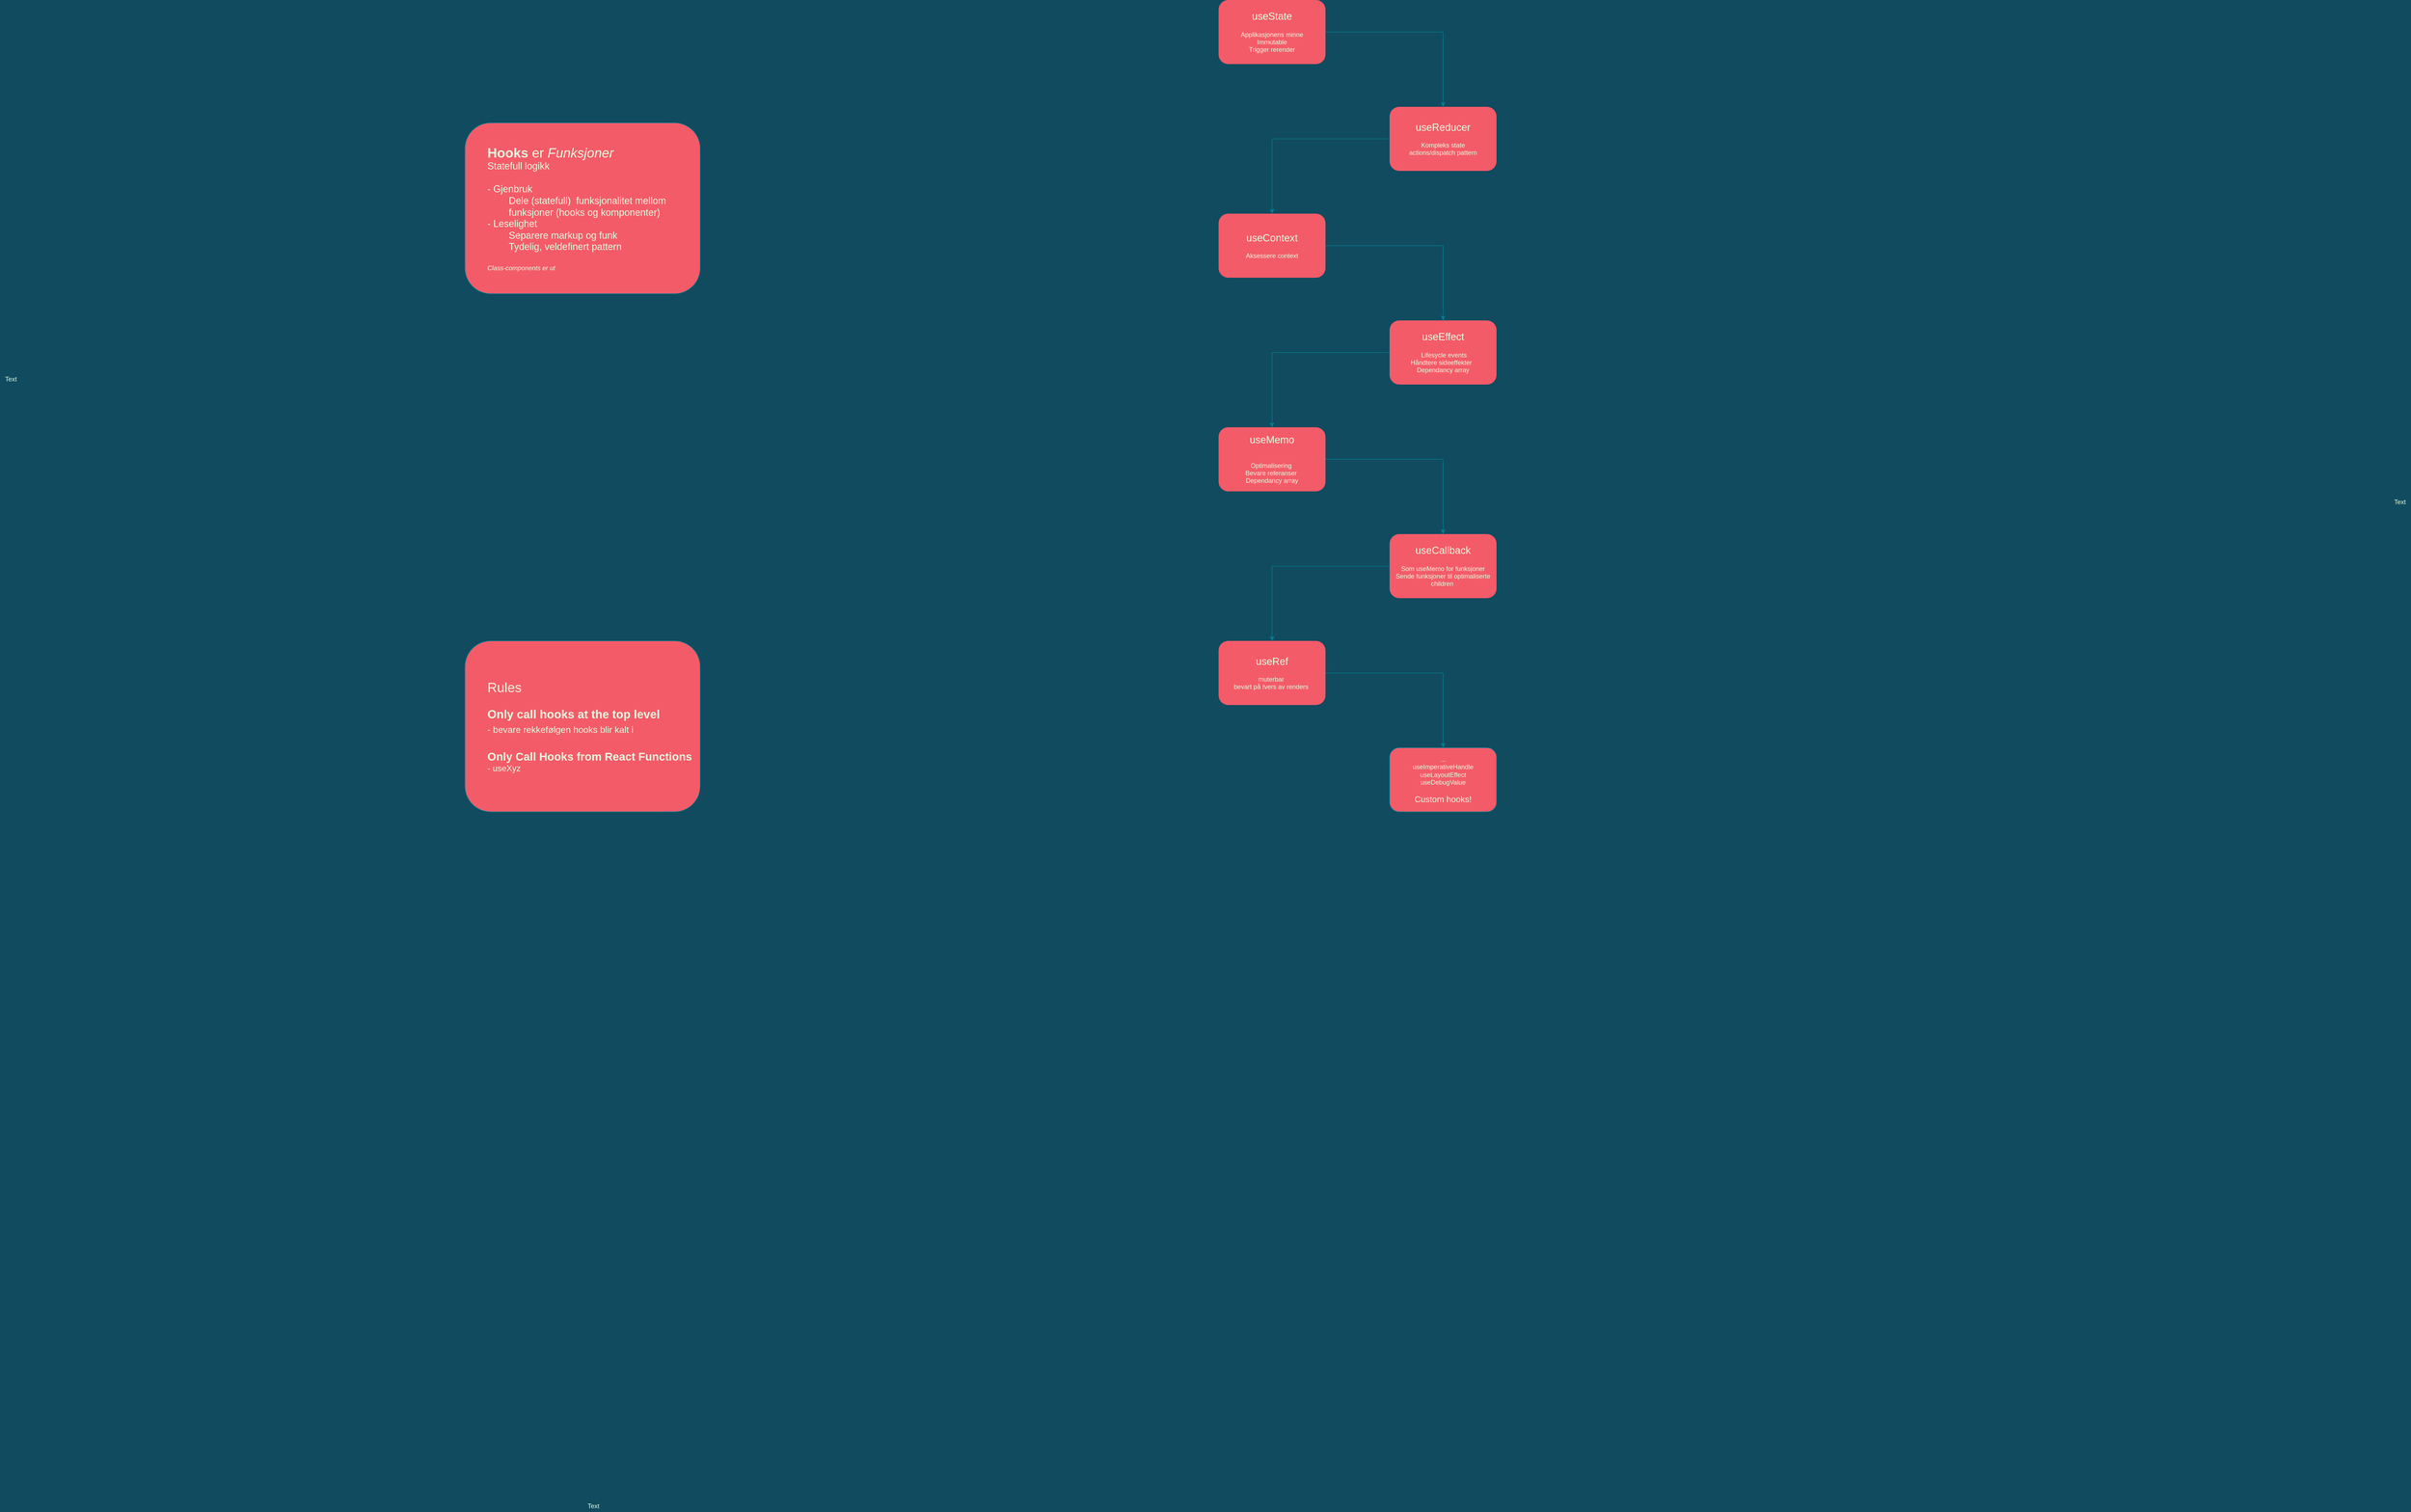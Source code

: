 <mxfile version="13.10.9" type="github">
  <diagram id="prtHgNgQTEPvFCAcTncT" name="Page-1">
    <mxGraphModel dx="2995" dy="2843" grid="1" gridSize="10" guides="1" tooltips="1" connect="1" arrows="1" fold="1" page="1" pageScale="1" pageWidth="4681" pageHeight="3300" background="#114B5F" math="0" shadow="0">
      <root>
        <mxCell id="0" />
        <mxCell id="1" parent="0" />
        <mxCell id="70Aoskz2j759LiOCqX9b-44" value="" style="group;fontColor=#E4FDE1;" vertex="1" connectable="0" parent="1">
          <mxGeometry x="2320" y="260" width="520" height="1380" as="geometry" />
        </mxCell>
        <mxCell id="70Aoskz2j759LiOCqX9b-40" value="" style="group;fontColor=#E4FDE1;" vertex="1" connectable="0" parent="70Aoskz2j759LiOCqX9b-44">
          <mxGeometry y="260" width="520" height="1120" as="geometry" />
        </mxCell>
        <mxCell id="70Aoskz2j759LiOCqX9b-2" value="&lt;font&gt;&lt;span style=&quot;font-size: 19px&quot;&gt;useContext&lt;/span&gt;&lt;br&gt;&lt;br&gt;Aksessere context&lt;br&gt;&lt;/font&gt;" style="rounded=1;whiteSpace=wrap;html=1;fillColor=#F45B69;strokeColor=none;fontColor=#E4FDE1;" vertex="1" parent="70Aoskz2j759LiOCqX9b-40">
          <mxGeometry width="200" height="120" as="geometry" />
        </mxCell>
        <mxCell id="70Aoskz2j759LiOCqX9b-19" value="&lt;font&gt;&lt;font style=&quot;font-size: 19px&quot;&gt;useMemo&lt;br&gt;&lt;/font&gt;&lt;br&gt;&lt;br&gt;Optimalisering&amp;nbsp;&lt;br&gt;Bevare referanser&amp;nbsp;&lt;br&gt;&lt;span style=&quot;font-family: &amp;#34;helvetica&amp;#34;&quot;&gt;Dependancy array&lt;/span&gt;&lt;br&gt;&lt;/font&gt;" style="whiteSpace=wrap;html=1;rounded=1;fillColor=#F45B69;strokeColor=none;fontColor=#E4FDE1;" vertex="1" parent="70Aoskz2j759LiOCqX9b-40">
          <mxGeometry y="400" width="200" height="120" as="geometry" />
        </mxCell>
        <mxCell id="70Aoskz2j759LiOCqX9b-23" value="&lt;font style=&quot;font-size: 19px&quot;&gt;useRef&lt;/font&gt;&lt;br&gt;&lt;br&gt;muterbar&amp;nbsp;&lt;br&gt;bevart på tvers av renders&amp;nbsp;" style="whiteSpace=wrap;html=1;rounded=1;fillColor=#F45B69;fontColor=#E4FDE1;strokeColor=none;" vertex="1" parent="70Aoskz2j759LiOCqX9b-40">
          <mxGeometry y="800" width="200" height="120" as="geometry" />
        </mxCell>
        <mxCell id="70Aoskz2j759LiOCqX9b-53" value="" style="group" vertex="1" connectable="0" parent="70Aoskz2j759LiOCqX9b-40">
          <mxGeometry x="320" y="200" width="200" height="920" as="geometry" />
        </mxCell>
        <mxCell id="70Aoskz2j759LiOCqX9b-15" value="&lt;span style=&quot;font-family: &amp;#34;helvetica&amp;#34; ; font-size: 19px ; font-style: normal ; font-weight: 400 ; letter-spacing: normal ; text-align: center ; text-indent: 0px ; text-transform: none ; word-spacing: 0px ; display: inline ; float: none&quot;&gt;useEffect&lt;br&gt;&lt;/span&gt;&lt;br style=&quot;font-family: &amp;#34;helvetica&amp;#34; ; font-size: 19px ; font-style: normal ; font-weight: 400 ; letter-spacing: normal ; text-align: center ; text-indent: 0px ; text-transform: none ; word-spacing: 0px&quot;&gt;&lt;span style=&quot;font-family: &amp;#34;helvetica&amp;#34; ; font-style: normal ; font-weight: 400 ; letter-spacing: normal ; text-align: center ; text-indent: 0px ; text-transform: none ; word-spacing: 0px ; font-size: 12px&quot;&gt;&amp;nbsp;Lifesycle events&lt;br&gt;Håndtere sideeffekter&amp;nbsp;&amp;nbsp;&lt;br&gt;Dependancy array&lt;br&gt;&lt;/span&gt;" style="whiteSpace=wrap;html=1;rounded=1;fillColor=#F45B69;strokeColor=none;labelBackgroundColor=none;fontColor=#E4FDE1;" vertex="1" parent="70Aoskz2j759LiOCqX9b-53">
          <mxGeometry width="200" height="120" as="geometry" />
        </mxCell>
        <mxCell id="70Aoskz2j759LiOCqX9b-16" value="" style="edgeStyle=orthogonalEdgeStyle;rounded=0;orthogonalLoop=1;jettySize=auto;html=1;strokeColor=#028090;labelBackgroundColor=#114B5F;fontColor=#E4FDE1;" edge="1" parent="70Aoskz2j759LiOCqX9b-53" source="70Aoskz2j759LiOCqX9b-2" target="70Aoskz2j759LiOCqX9b-15">
          <mxGeometry relative="1" as="geometry" />
        </mxCell>
        <mxCell id="70Aoskz2j759LiOCqX9b-20" value="" style="edgeStyle=orthogonalEdgeStyle;rounded=0;orthogonalLoop=1;jettySize=auto;html=1;strokeColor=#028090;labelBackgroundColor=#114B5F;fontColor=#E4FDE1;" edge="1" parent="70Aoskz2j759LiOCqX9b-53" source="70Aoskz2j759LiOCqX9b-15" target="70Aoskz2j759LiOCqX9b-19">
          <mxGeometry relative="1" as="geometry" />
        </mxCell>
        <mxCell id="70Aoskz2j759LiOCqX9b-21" value="&lt;font style=&quot;font-size: 19px&quot;&gt;useCallback&lt;br&gt;&lt;/font&gt;&lt;br&gt;Som useMemo for funksjoner&lt;br&gt;Sende funksjoner til optimaliserte children&amp;nbsp;" style="whiteSpace=wrap;html=1;rounded=1;fillColor=#F45B69;strokeColor=none;fontColor=#E4FDE1;" vertex="1" parent="70Aoskz2j759LiOCqX9b-53">
          <mxGeometry y="400" width="200" height="120" as="geometry" />
        </mxCell>
        <mxCell id="70Aoskz2j759LiOCqX9b-22" value="" style="edgeStyle=orthogonalEdgeStyle;rounded=0;orthogonalLoop=1;jettySize=auto;html=1;fontSize=19;strokeColor=#028090;labelBackgroundColor=#114B5F;fontColor=#E4FDE1;" edge="1" parent="70Aoskz2j759LiOCqX9b-53" source="70Aoskz2j759LiOCqX9b-19" target="70Aoskz2j759LiOCqX9b-21">
          <mxGeometry relative="1" as="geometry" />
        </mxCell>
        <mxCell id="70Aoskz2j759LiOCqX9b-24" value="" style="edgeStyle=orthogonalEdgeStyle;rounded=0;orthogonalLoop=1;jettySize=auto;html=1;fontSize=19;strokeColor=#028090;labelBackgroundColor=#114B5F;fontColor=#E4FDE1;" edge="1" parent="70Aoskz2j759LiOCqX9b-53" source="70Aoskz2j759LiOCqX9b-21" target="70Aoskz2j759LiOCqX9b-23">
          <mxGeometry relative="1" as="geometry" />
        </mxCell>
        <mxCell id="70Aoskz2j759LiOCqX9b-25" value="...&lt;br&gt;useImperativeHandle&lt;br&gt;useLayoutEffect&lt;br&gt;useDebugValue&lt;br&gt;&lt;br&gt;&lt;font style=&quot;font-size: 16px&quot;&gt;Custom hooks!&lt;/font&gt;" style="whiteSpace=wrap;html=1;rounded=1;strokeColor=#028090;fillColor=#F45B69;fontColor=#E4FDE1;" vertex="1" parent="70Aoskz2j759LiOCqX9b-53">
          <mxGeometry y="800" width="200" height="120" as="geometry" />
        </mxCell>
        <mxCell id="70Aoskz2j759LiOCqX9b-26" value="" style="edgeStyle=orthogonalEdgeStyle;rounded=0;orthogonalLoop=1;jettySize=auto;html=1;fontSize=19;strokeColor=#028090;labelBackgroundColor=#114B5F;fontColor=#E4FDE1;" edge="1" parent="70Aoskz2j759LiOCqX9b-53" source="70Aoskz2j759LiOCqX9b-23" target="70Aoskz2j759LiOCqX9b-25">
          <mxGeometry relative="1" as="geometry" />
        </mxCell>
        <mxCell id="70Aoskz2j759LiOCqX9b-47" value="&lt;font style=&quot;font-size: 19px&quot;&gt;useReducer&lt;br&gt;&lt;/font&gt;&lt;br&gt;Kompleks state&lt;br&gt;actions/dispatch pattern" style="whiteSpace=wrap;html=1;rounded=1;fontColor=#E4FDE1;strokeColor=none;fillColor=#F45B69;" vertex="1" parent="70Aoskz2j759LiOCqX9b-44">
          <mxGeometry x="320" y="60" width="200" height="120" as="geometry" />
        </mxCell>
        <mxCell id="70Aoskz2j759LiOCqX9b-48" value="" style="edgeStyle=orthogonalEdgeStyle;rounded=0;sketch=0;orthogonalLoop=1;jettySize=auto;html=1;strokeColor=#028090;labelBackgroundColor=#114B5F;fontColor=#E4FDE1;" edge="1" parent="1" source="70Aoskz2j759LiOCqX9b-41" target="70Aoskz2j759LiOCqX9b-47">
          <mxGeometry relative="1" as="geometry" />
        </mxCell>
        <mxCell id="70Aoskz2j759LiOCqX9b-41" value="&lt;font style=&quot;font-size: 19px&quot;&gt;useState&lt;br&gt;&lt;/font&gt;&lt;br&gt;Applikasjonens minne&lt;br&gt;Immutable&lt;br&gt;Trigger rerender" style="whiteSpace=wrap;html=1;rounded=1;fontColor=#E4FDE1;strokeColor=none;fillColor=#F45B69;" vertex="1" parent="1">
          <mxGeometry x="2320" y="120" width="200" height="120" as="geometry" />
        </mxCell>
        <mxCell id="70Aoskz2j759LiOCqX9b-49" value="" style="endArrow=classic;html=1;strokeColor=#028090;rounded=0;labelBackgroundColor=#114B5F;fontColor=#E4FDE1;" edge="1" parent="1">
          <mxGeometry width="50" height="50" relative="1" as="geometry">
            <mxPoint x="2640" y="380" as="sourcePoint" />
            <mxPoint x="2420" y="520" as="targetPoint" />
            <Array as="points">
              <mxPoint x="2420" y="380" />
            </Array>
          </mxGeometry>
        </mxCell>
        <mxCell id="70Aoskz2j759LiOCqX9b-51" value="&lt;blockquote style=&quot;margin: 0 0 0 40px ; border: none ; padding: 0px&quot;&gt;&lt;font style=&quot;font-size: 25px&quot;&gt;Rules&lt;/font&gt;&lt;/blockquote&gt;&lt;blockquote style=&quot;margin: 0 0 0 40px ; border: none ; padding: 0px&quot;&gt;&lt;span style=&quot;font-size: 19px&quot;&gt;&lt;br&gt;&lt;/span&gt;&lt;/blockquote&gt;&lt;blockquote style=&quot;margin: 0px 0px 0px 40px ; border: none ; padding: 0px ; font-size: 22px&quot;&gt;&lt;span&gt;&lt;font style=&quot;font-size: 22px&quot;&gt;&lt;b&gt;Only call hooks at the top level&lt;/b&gt;&lt;/font&gt;&lt;/span&gt;&lt;/blockquote&gt;&lt;blockquote style=&quot;margin: 0px 0px 0px 40px ; border: none ; padding: 0px ; font-size: 22px&quot;&gt;&lt;span&gt;&lt;font style=&quot;font-size: 17px&quot;&gt;- bevare rekkefølgen hooks blir kalt i&lt;/font&gt;&lt;/span&gt;&lt;/blockquote&gt;&lt;blockquote style=&quot;margin: 0px 0px 0px 40px ; border: none ; padding: 0px ; font-size: 22px&quot;&gt;&lt;span style=&quot;font-size: 19px&quot;&gt;&lt;br&gt;&lt;/span&gt;&lt;/blockquote&gt;&lt;blockquote style=&quot;margin: 0px 0px 0px 40px ; border: none ; padding: 0px&quot;&gt;&lt;span&gt;&lt;b&gt;&lt;font style=&quot;font-size: 21px&quot;&gt;Only Call Hooks from React Functions&lt;/font&gt;&lt;/b&gt;&lt;/span&gt;&lt;/blockquote&gt;&lt;blockquote style=&quot;margin: 0px 0px 0px 40px ; border: none ; padding: 0px&quot;&gt;&lt;span&gt;&lt;font style=&quot;font-size: 16px&quot;&gt;- useXyz&lt;/font&gt;&lt;/span&gt;&lt;/blockquote&gt;" style="rounded=1;whiteSpace=wrap;html=1;sketch=0;strokeColor=#028090;fillColor=#F45B69;fontColor=#E4FDE1;align=left;" vertex="1" parent="1">
          <mxGeometry x="910" y="1320" width="440" height="320" as="geometry" />
        </mxCell>
        <mxCell id="70Aoskz2j759LiOCqX9b-52" value="&lt;blockquote style=&quot;margin: 0 0 0 40px ; border: none ; padding: 0px&quot;&gt;&lt;span style=&quot;font-size: 25px&quot;&gt;&lt;b&gt;Hooks &lt;/b&gt;er&lt;b&gt;&amp;nbsp;&lt;/b&gt;&lt;/span&gt;&lt;i style=&quot;font-size: 25px&quot;&gt;Funksjoner&lt;/i&gt;&lt;/blockquote&gt;&lt;blockquote style=&quot;margin: 0 0 0 40px ; border: none ; padding: 0px&quot;&gt;&lt;span style=&quot;font-size: 18px&quot;&gt;Statefull logikk&amp;nbsp;&lt;/span&gt;&lt;br&gt;&lt;/blockquote&gt;&lt;blockquote style=&quot;margin: 0 0 0 40px ; border: none ; padding: 0px&quot;&gt;&lt;span style=&quot;font-size: 18px&quot;&gt;&lt;br&gt;&lt;/span&gt;&lt;/blockquote&gt;&lt;blockquote style=&quot;margin: 0px 0px 0px 40px ; border: none ; padding: 0px ; font-size: 18px&quot;&gt;&lt;font style=&quot;font-size: 18px&quot;&gt;- Gjenbruk&lt;br&gt;&lt;/font&gt;&lt;/blockquote&gt;&lt;blockquote style=&quot;margin: 0 0 0 40px ; border: none ; padding: 0px&quot;&gt;&lt;blockquote style=&quot;margin: 0px 0px 0px 40px ; border: none ; padding: 0px ; font-size: 18px&quot;&gt;&lt;font style=&quot;font-size: 18px&quot;&gt;Dele (statefull)&amp;nbsp; funksjonalitet mellom funksjoner (hooks og komponenter)&lt;/font&gt;&lt;/blockquote&gt;&lt;/blockquote&gt;&lt;blockquote style=&quot;margin: 0px 0px 0px 40px ; border: none ; padding: 0px ; font-size: 18px&quot;&gt;&lt;font style=&quot;font-size: 18px&quot;&gt;- Leselighet&lt;/font&gt;&lt;/blockquote&gt;&lt;blockquote style=&quot;margin: 0 0 0 40px ; border: none ; padding: 0px&quot;&gt;&lt;blockquote style=&quot;margin: 0px 0px 0px 40px ; border: none ; padding: 0px ; font-size: 18px&quot;&gt;&lt;font style=&quot;font-size: 18px&quot;&gt;Separere markup og funk&lt;/font&gt;&lt;/blockquote&gt;&lt;blockquote style=&quot;margin: 0px 0px 0px 40px ; border: none ; padding: 0px ; font-size: 18px&quot;&gt;Tydelig, veldefinert pattern&lt;/blockquote&gt;&lt;blockquote style=&quot;margin: 0px 0px 0px 40px ; border: none ; padding: 0px ; font-size: 18px&quot;&gt;&lt;br&gt;&lt;/blockquote&gt;&lt;i&gt;Class-components er ut&lt;/i&gt;&lt;/blockquote&gt;" style="rounded=1;whiteSpace=wrap;html=1;sketch=0;strokeColor=#028090;fillColor=#F45B69;fontColor=#E4FDE1;align=left;" vertex="1" parent="1">
          <mxGeometry x="910" y="350" width="440" height="320" as="geometry" />
        </mxCell>
        <mxCell id="70Aoskz2j759LiOCqX9b-54" value="Text" style="text;html=1;align=center;verticalAlign=middle;resizable=0;points=[];autosize=1;fontColor=#E4FDE1;" vertex="1" parent="1">
          <mxGeometry x="40" y="820" width="40" height="20" as="geometry" />
        </mxCell>
        <mxCell id="70Aoskz2j759LiOCqX9b-55" value="Text" style="text;html=1;align=center;verticalAlign=middle;resizable=0;points=[];autosize=1;fontColor=#E4FDE1;" vertex="1" parent="1">
          <mxGeometry x="4510" y="1050" width="40" height="20" as="geometry" />
        </mxCell>
        <mxCell id="70Aoskz2j759LiOCqX9b-57" value="Text" style="text;html=1;align=center;verticalAlign=middle;resizable=0;points=[];autosize=1;fontColor=#E4FDE1;" vertex="1" parent="1">
          <mxGeometry x="1130" y="2930" width="40" height="20" as="geometry" />
        </mxCell>
      </root>
    </mxGraphModel>
  </diagram>
</mxfile>
